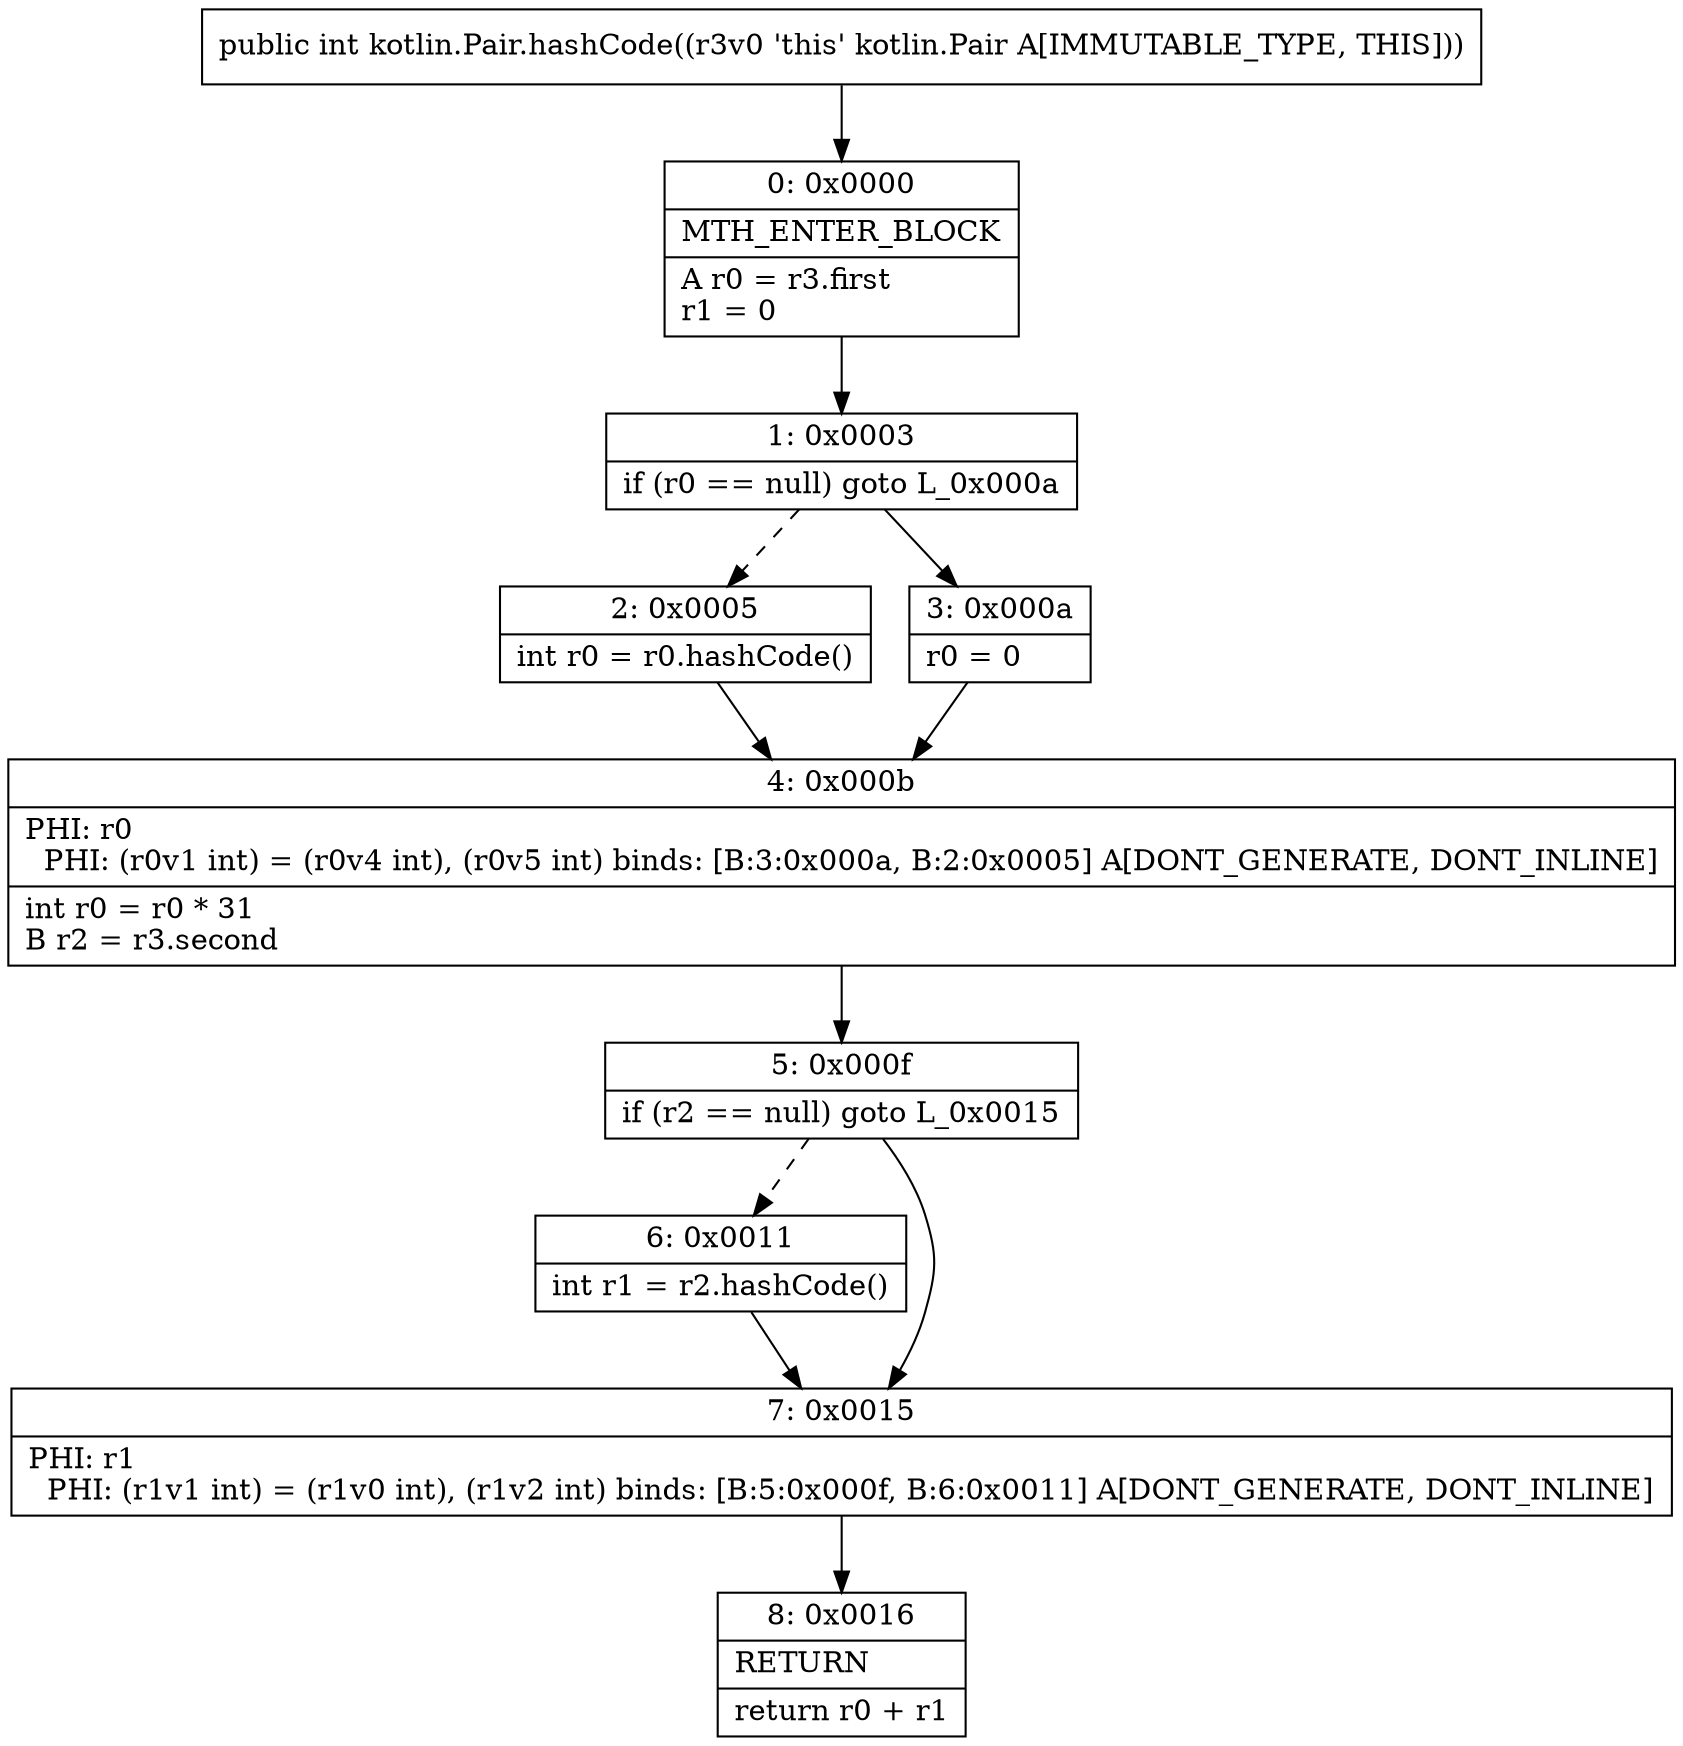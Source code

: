 digraph "CFG forkotlin.Pair.hashCode()I" {
Node_0 [shape=record,label="{0\:\ 0x0000|MTH_ENTER_BLOCK\l|A r0 = r3.first\lr1 = 0\l}"];
Node_1 [shape=record,label="{1\:\ 0x0003|if (r0 == null) goto L_0x000a\l}"];
Node_2 [shape=record,label="{2\:\ 0x0005|int r0 = r0.hashCode()\l}"];
Node_3 [shape=record,label="{3\:\ 0x000a|r0 = 0\l}"];
Node_4 [shape=record,label="{4\:\ 0x000b|PHI: r0 \l  PHI: (r0v1 int) = (r0v4 int), (r0v5 int) binds: [B:3:0x000a, B:2:0x0005] A[DONT_GENERATE, DONT_INLINE]\l|int r0 = r0 * 31\lB r2 = r3.second\l}"];
Node_5 [shape=record,label="{5\:\ 0x000f|if (r2 == null) goto L_0x0015\l}"];
Node_6 [shape=record,label="{6\:\ 0x0011|int r1 = r2.hashCode()\l}"];
Node_7 [shape=record,label="{7\:\ 0x0015|PHI: r1 \l  PHI: (r1v1 int) = (r1v0 int), (r1v2 int) binds: [B:5:0x000f, B:6:0x0011] A[DONT_GENERATE, DONT_INLINE]\l}"];
Node_8 [shape=record,label="{8\:\ 0x0016|RETURN\l|return r0 + r1\l}"];
MethodNode[shape=record,label="{public int kotlin.Pair.hashCode((r3v0 'this' kotlin.Pair A[IMMUTABLE_TYPE, THIS])) }"];
MethodNode -> Node_0;
Node_0 -> Node_1;
Node_1 -> Node_2[style=dashed];
Node_1 -> Node_3;
Node_2 -> Node_4;
Node_3 -> Node_4;
Node_4 -> Node_5;
Node_5 -> Node_6[style=dashed];
Node_5 -> Node_7;
Node_6 -> Node_7;
Node_7 -> Node_8;
}

